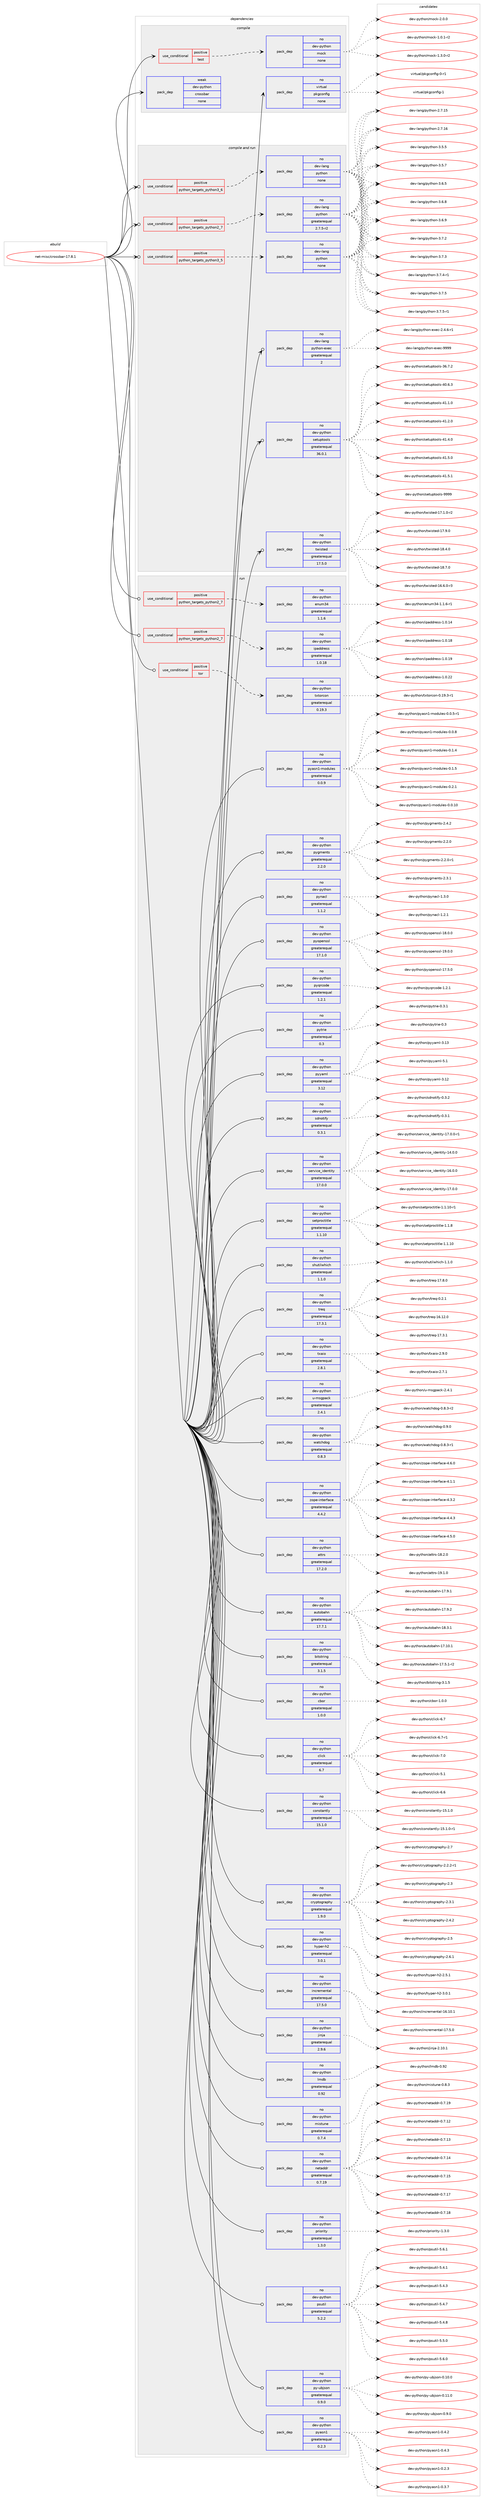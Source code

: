 digraph prolog {

# *************
# Graph options
# *************

newrank=true;
concentrate=true;
compound=true;
graph [rankdir=LR,fontname=Helvetica,fontsize=10,ranksep=1.5];#, ranksep=2.5, nodesep=0.2];
edge  [arrowhead=vee];
node  [fontname=Helvetica,fontsize=10];

# **********
# The ebuild
# **********

subgraph cluster_leftcol {
color=gray;
rank=same;
label=<<i>ebuild</i>>;
id [label="net-misc/crossbar-17.8.1", color=red, width=4, href="../net-misc/crossbar-17.8.1.svg"];
}

# ****************
# The dependencies
# ****************

subgraph cluster_midcol {
color=gray;
label=<<i>dependencies</i>>;
subgraph cluster_compile {
fillcolor="#eeeeee";
style=filled;
label=<<i>compile</i>>;
subgraph cond202891 {
dependency832073 [label=<<TABLE BORDER="0" CELLBORDER="1" CELLSPACING="0" CELLPADDING="4"><TR><TD ROWSPAN="3" CELLPADDING="10">use_conditional</TD></TR><TR><TD>positive</TD></TR><TR><TD>test</TD></TR></TABLE>>, shape=none, color=red];
subgraph pack614576 {
dependency832074 [label=<<TABLE BORDER="0" CELLBORDER="1" CELLSPACING="0" CELLPADDING="4" WIDTH="220"><TR><TD ROWSPAN="6" CELLPADDING="30">pack_dep</TD></TR><TR><TD WIDTH="110">no</TD></TR><TR><TD>dev-python</TD></TR><TR><TD>mock</TD></TR><TR><TD>none</TD></TR><TR><TD></TD></TR></TABLE>>, shape=none, color=blue];
}
dependency832073:e -> dependency832074:w [weight=20,style="dashed",arrowhead="vee"];
}
id:e -> dependency832073:w [weight=20,style="solid",arrowhead="vee"];
subgraph pack614577 {
dependency832075 [label=<<TABLE BORDER="0" CELLBORDER="1" CELLSPACING="0" CELLPADDING="4" WIDTH="220"><TR><TD ROWSPAN="6" CELLPADDING="30">pack_dep</TD></TR><TR><TD WIDTH="110">no</TD></TR><TR><TD>virtual</TD></TR><TR><TD>pkgconfig</TD></TR><TR><TD>none</TD></TR><TR><TD></TD></TR></TABLE>>, shape=none, color=blue];
}
id:e -> dependency832075:w [weight=20,style="solid",arrowhead="vee"];
subgraph pack614578 {
dependency832076 [label=<<TABLE BORDER="0" CELLBORDER="1" CELLSPACING="0" CELLPADDING="4" WIDTH="220"><TR><TD ROWSPAN="6" CELLPADDING="30">pack_dep</TD></TR><TR><TD WIDTH="110">weak</TD></TR><TR><TD>dev-python</TD></TR><TR><TD>crossbar</TD></TR><TR><TD>none</TD></TR><TR><TD></TD></TR></TABLE>>, shape=none, color=blue];
}
id:e -> dependency832076:w [weight=20,style="solid",arrowhead="vee"];
}
subgraph cluster_compileandrun {
fillcolor="#eeeeee";
style=filled;
label=<<i>compile and run</i>>;
subgraph cond202892 {
dependency832077 [label=<<TABLE BORDER="0" CELLBORDER="1" CELLSPACING="0" CELLPADDING="4"><TR><TD ROWSPAN="3" CELLPADDING="10">use_conditional</TD></TR><TR><TD>positive</TD></TR><TR><TD>python_targets_python2_7</TD></TR></TABLE>>, shape=none, color=red];
subgraph pack614579 {
dependency832078 [label=<<TABLE BORDER="0" CELLBORDER="1" CELLSPACING="0" CELLPADDING="4" WIDTH="220"><TR><TD ROWSPAN="6" CELLPADDING="30">pack_dep</TD></TR><TR><TD WIDTH="110">no</TD></TR><TR><TD>dev-lang</TD></TR><TR><TD>python</TD></TR><TR><TD>greaterequal</TD></TR><TR><TD>2.7.5-r2</TD></TR></TABLE>>, shape=none, color=blue];
}
dependency832077:e -> dependency832078:w [weight=20,style="dashed",arrowhead="vee"];
}
id:e -> dependency832077:w [weight=20,style="solid",arrowhead="odotvee"];
subgraph cond202893 {
dependency832079 [label=<<TABLE BORDER="0" CELLBORDER="1" CELLSPACING="0" CELLPADDING="4"><TR><TD ROWSPAN="3" CELLPADDING="10">use_conditional</TD></TR><TR><TD>positive</TD></TR><TR><TD>python_targets_python3_5</TD></TR></TABLE>>, shape=none, color=red];
subgraph pack614580 {
dependency832080 [label=<<TABLE BORDER="0" CELLBORDER="1" CELLSPACING="0" CELLPADDING="4" WIDTH="220"><TR><TD ROWSPAN="6" CELLPADDING="30">pack_dep</TD></TR><TR><TD WIDTH="110">no</TD></TR><TR><TD>dev-lang</TD></TR><TR><TD>python</TD></TR><TR><TD>none</TD></TR><TR><TD></TD></TR></TABLE>>, shape=none, color=blue];
}
dependency832079:e -> dependency832080:w [weight=20,style="dashed",arrowhead="vee"];
}
id:e -> dependency832079:w [weight=20,style="solid",arrowhead="odotvee"];
subgraph cond202894 {
dependency832081 [label=<<TABLE BORDER="0" CELLBORDER="1" CELLSPACING="0" CELLPADDING="4"><TR><TD ROWSPAN="3" CELLPADDING="10">use_conditional</TD></TR><TR><TD>positive</TD></TR><TR><TD>python_targets_python3_6</TD></TR></TABLE>>, shape=none, color=red];
subgraph pack614581 {
dependency832082 [label=<<TABLE BORDER="0" CELLBORDER="1" CELLSPACING="0" CELLPADDING="4" WIDTH="220"><TR><TD ROWSPAN="6" CELLPADDING="30">pack_dep</TD></TR><TR><TD WIDTH="110">no</TD></TR><TR><TD>dev-lang</TD></TR><TR><TD>python</TD></TR><TR><TD>none</TD></TR><TR><TD></TD></TR></TABLE>>, shape=none, color=blue];
}
dependency832081:e -> dependency832082:w [weight=20,style="dashed",arrowhead="vee"];
}
id:e -> dependency832081:w [weight=20,style="solid",arrowhead="odotvee"];
subgraph pack614582 {
dependency832083 [label=<<TABLE BORDER="0" CELLBORDER="1" CELLSPACING="0" CELLPADDING="4" WIDTH="220"><TR><TD ROWSPAN="6" CELLPADDING="30">pack_dep</TD></TR><TR><TD WIDTH="110">no</TD></TR><TR><TD>dev-lang</TD></TR><TR><TD>python-exec</TD></TR><TR><TD>greaterequal</TD></TR><TR><TD>2</TD></TR></TABLE>>, shape=none, color=blue];
}
id:e -> dependency832083:w [weight=20,style="solid",arrowhead="odotvee"];
subgraph pack614583 {
dependency832084 [label=<<TABLE BORDER="0" CELLBORDER="1" CELLSPACING="0" CELLPADDING="4" WIDTH="220"><TR><TD ROWSPAN="6" CELLPADDING="30">pack_dep</TD></TR><TR><TD WIDTH="110">no</TD></TR><TR><TD>dev-python</TD></TR><TR><TD>setuptools</TD></TR><TR><TD>greaterequal</TD></TR><TR><TD>36.0.1</TD></TR></TABLE>>, shape=none, color=blue];
}
id:e -> dependency832084:w [weight=20,style="solid",arrowhead="odotvee"];
subgraph pack614584 {
dependency832085 [label=<<TABLE BORDER="0" CELLBORDER="1" CELLSPACING="0" CELLPADDING="4" WIDTH="220"><TR><TD ROWSPAN="6" CELLPADDING="30">pack_dep</TD></TR><TR><TD WIDTH="110">no</TD></TR><TR><TD>dev-python</TD></TR><TR><TD>twisted</TD></TR><TR><TD>greaterequal</TD></TR><TR><TD>17.5.0</TD></TR></TABLE>>, shape=none, color=blue];
}
id:e -> dependency832085:w [weight=20,style="solid",arrowhead="odotvee"];
}
subgraph cluster_run {
fillcolor="#eeeeee";
style=filled;
label=<<i>run</i>>;
subgraph cond202895 {
dependency832086 [label=<<TABLE BORDER="0" CELLBORDER="1" CELLSPACING="0" CELLPADDING="4"><TR><TD ROWSPAN="3" CELLPADDING="10">use_conditional</TD></TR><TR><TD>positive</TD></TR><TR><TD>python_targets_python2_7</TD></TR></TABLE>>, shape=none, color=red];
subgraph pack614585 {
dependency832087 [label=<<TABLE BORDER="0" CELLBORDER="1" CELLSPACING="0" CELLPADDING="4" WIDTH="220"><TR><TD ROWSPAN="6" CELLPADDING="30">pack_dep</TD></TR><TR><TD WIDTH="110">no</TD></TR><TR><TD>dev-python</TD></TR><TR><TD>enum34</TD></TR><TR><TD>greaterequal</TD></TR><TR><TD>1.1.6</TD></TR></TABLE>>, shape=none, color=blue];
}
dependency832086:e -> dependency832087:w [weight=20,style="dashed",arrowhead="vee"];
}
id:e -> dependency832086:w [weight=20,style="solid",arrowhead="odot"];
subgraph cond202896 {
dependency832088 [label=<<TABLE BORDER="0" CELLBORDER="1" CELLSPACING="0" CELLPADDING="4"><TR><TD ROWSPAN="3" CELLPADDING="10">use_conditional</TD></TR><TR><TD>positive</TD></TR><TR><TD>python_targets_python2_7</TD></TR></TABLE>>, shape=none, color=red];
subgraph pack614586 {
dependency832089 [label=<<TABLE BORDER="0" CELLBORDER="1" CELLSPACING="0" CELLPADDING="4" WIDTH="220"><TR><TD ROWSPAN="6" CELLPADDING="30">pack_dep</TD></TR><TR><TD WIDTH="110">no</TD></TR><TR><TD>dev-python</TD></TR><TR><TD>ipaddress</TD></TR><TR><TD>greaterequal</TD></TR><TR><TD>1.0.18</TD></TR></TABLE>>, shape=none, color=blue];
}
dependency832088:e -> dependency832089:w [weight=20,style="dashed",arrowhead="vee"];
}
id:e -> dependency832088:w [weight=20,style="solid",arrowhead="odot"];
subgraph cond202897 {
dependency832090 [label=<<TABLE BORDER="0" CELLBORDER="1" CELLSPACING="0" CELLPADDING="4"><TR><TD ROWSPAN="3" CELLPADDING="10">use_conditional</TD></TR><TR><TD>positive</TD></TR><TR><TD>tor</TD></TR></TABLE>>, shape=none, color=red];
subgraph pack614587 {
dependency832091 [label=<<TABLE BORDER="0" CELLBORDER="1" CELLSPACING="0" CELLPADDING="4" WIDTH="220"><TR><TD ROWSPAN="6" CELLPADDING="30">pack_dep</TD></TR><TR><TD WIDTH="110">no</TD></TR><TR><TD>dev-python</TD></TR><TR><TD>txtorcon</TD></TR><TR><TD>greaterequal</TD></TR><TR><TD>0.19.3</TD></TR></TABLE>>, shape=none, color=blue];
}
dependency832090:e -> dependency832091:w [weight=20,style="dashed",arrowhead="vee"];
}
id:e -> dependency832090:w [weight=20,style="solid",arrowhead="odot"];
subgraph pack614588 {
dependency832092 [label=<<TABLE BORDER="0" CELLBORDER="1" CELLSPACING="0" CELLPADDING="4" WIDTH="220"><TR><TD ROWSPAN="6" CELLPADDING="30">pack_dep</TD></TR><TR><TD WIDTH="110">no</TD></TR><TR><TD>dev-python</TD></TR><TR><TD>attrs</TD></TR><TR><TD>greaterequal</TD></TR><TR><TD>17.2.0</TD></TR></TABLE>>, shape=none, color=blue];
}
id:e -> dependency832092:w [weight=20,style="solid",arrowhead="odot"];
subgraph pack614589 {
dependency832093 [label=<<TABLE BORDER="0" CELLBORDER="1" CELLSPACING="0" CELLPADDING="4" WIDTH="220"><TR><TD ROWSPAN="6" CELLPADDING="30">pack_dep</TD></TR><TR><TD WIDTH="110">no</TD></TR><TR><TD>dev-python</TD></TR><TR><TD>autobahn</TD></TR><TR><TD>greaterequal</TD></TR><TR><TD>17.7.1</TD></TR></TABLE>>, shape=none, color=blue];
}
id:e -> dependency832093:w [weight=20,style="solid",arrowhead="odot"];
subgraph pack614590 {
dependency832094 [label=<<TABLE BORDER="0" CELLBORDER="1" CELLSPACING="0" CELLPADDING="4" WIDTH="220"><TR><TD ROWSPAN="6" CELLPADDING="30">pack_dep</TD></TR><TR><TD WIDTH="110">no</TD></TR><TR><TD>dev-python</TD></TR><TR><TD>bitstring</TD></TR><TR><TD>greaterequal</TD></TR><TR><TD>3.1.5</TD></TR></TABLE>>, shape=none, color=blue];
}
id:e -> dependency832094:w [weight=20,style="solid",arrowhead="odot"];
subgraph pack614591 {
dependency832095 [label=<<TABLE BORDER="0" CELLBORDER="1" CELLSPACING="0" CELLPADDING="4" WIDTH="220"><TR><TD ROWSPAN="6" CELLPADDING="30">pack_dep</TD></TR><TR><TD WIDTH="110">no</TD></TR><TR><TD>dev-python</TD></TR><TR><TD>cbor</TD></TR><TR><TD>greaterequal</TD></TR><TR><TD>1.0.0</TD></TR></TABLE>>, shape=none, color=blue];
}
id:e -> dependency832095:w [weight=20,style="solid",arrowhead="odot"];
subgraph pack614592 {
dependency832096 [label=<<TABLE BORDER="0" CELLBORDER="1" CELLSPACING="0" CELLPADDING="4" WIDTH="220"><TR><TD ROWSPAN="6" CELLPADDING="30">pack_dep</TD></TR><TR><TD WIDTH="110">no</TD></TR><TR><TD>dev-python</TD></TR><TR><TD>click</TD></TR><TR><TD>greaterequal</TD></TR><TR><TD>6.7</TD></TR></TABLE>>, shape=none, color=blue];
}
id:e -> dependency832096:w [weight=20,style="solid",arrowhead="odot"];
subgraph pack614593 {
dependency832097 [label=<<TABLE BORDER="0" CELLBORDER="1" CELLSPACING="0" CELLPADDING="4" WIDTH="220"><TR><TD ROWSPAN="6" CELLPADDING="30">pack_dep</TD></TR><TR><TD WIDTH="110">no</TD></TR><TR><TD>dev-python</TD></TR><TR><TD>constantly</TD></TR><TR><TD>greaterequal</TD></TR><TR><TD>15.1.0</TD></TR></TABLE>>, shape=none, color=blue];
}
id:e -> dependency832097:w [weight=20,style="solid",arrowhead="odot"];
subgraph pack614594 {
dependency832098 [label=<<TABLE BORDER="0" CELLBORDER="1" CELLSPACING="0" CELLPADDING="4" WIDTH="220"><TR><TD ROWSPAN="6" CELLPADDING="30">pack_dep</TD></TR><TR><TD WIDTH="110">no</TD></TR><TR><TD>dev-python</TD></TR><TR><TD>cryptography</TD></TR><TR><TD>greaterequal</TD></TR><TR><TD>1.9.0</TD></TR></TABLE>>, shape=none, color=blue];
}
id:e -> dependency832098:w [weight=20,style="solid",arrowhead="odot"];
subgraph pack614595 {
dependency832099 [label=<<TABLE BORDER="0" CELLBORDER="1" CELLSPACING="0" CELLPADDING="4" WIDTH="220"><TR><TD ROWSPAN="6" CELLPADDING="30">pack_dep</TD></TR><TR><TD WIDTH="110">no</TD></TR><TR><TD>dev-python</TD></TR><TR><TD>hyper-h2</TD></TR><TR><TD>greaterequal</TD></TR><TR><TD>3.0.1</TD></TR></TABLE>>, shape=none, color=blue];
}
id:e -> dependency832099:w [weight=20,style="solid",arrowhead="odot"];
subgraph pack614596 {
dependency832100 [label=<<TABLE BORDER="0" CELLBORDER="1" CELLSPACING="0" CELLPADDING="4" WIDTH="220"><TR><TD ROWSPAN="6" CELLPADDING="30">pack_dep</TD></TR><TR><TD WIDTH="110">no</TD></TR><TR><TD>dev-python</TD></TR><TR><TD>incremental</TD></TR><TR><TD>greaterequal</TD></TR><TR><TD>17.5.0</TD></TR></TABLE>>, shape=none, color=blue];
}
id:e -> dependency832100:w [weight=20,style="solid",arrowhead="odot"];
subgraph pack614597 {
dependency832101 [label=<<TABLE BORDER="0" CELLBORDER="1" CELLSPACING="0" CELLPADDING="4" WIDTH="220"><TR><TD ROWSPAN="6" CELLPADDING="30">pack_dep</TD></TR><TR><TD WIDTH="110">no</TD></TR><TR><TD>dev-python</TD></TR><TR><TD>jinja</TD></TR><TR><TD>greaterequal</TD></TR><TR><TD>2.9.6</TD></TR></TABLE>>, shape=none, color=blue];
}
id:e -> dependency832101:w [weight=20,style="solid",arrowhead="odot"];
subgraph pack614598 {
dependency832102 [label=<<TABLE BORDER="0" CELLBORDER="1" CELLSPACING="0" CELLPADDING="4" WIDTH="220"><TR><TD ROWSPAN="6" CELLPADDING="30">pack_dep</TD></TR><TR><TD WIDTH="110">no</TD></TR><TR><TD>dev-python</TD></TR><TR><TD>lmdb</TD></TR><TR><TD>greaterequal</TD></TR><TR><TD>0.92</TD></TR></TABLE>>, shape=none, color=blue];
}
id:e -> dependency832102:w [weight=20,style="solid",arrowhead="odot"];
subgraph pack614599 {
dependency832103 [label=<<TABLE BORDER="0" CELLBORDER="1" CELLSPACING="0" CELLPADDING="4" WIDTH="220"><TR><TD ROWSPAN="6" CELLPADDING="30">pack_dep</TD></TR><TR><TD WIDTH="110">no</TD></TR><TR><TD>dev-python</TD></TR><TR><TD>mistune</TD></TR><TR><TD>greaterequal</TD></TR><TR><TD>0.7.4</TD></TR></TABLE>>, shape=none, color=blue];
}
id:e -> dependency832103:w [weight=20,style="solid",arrowhead="odot"];
subgraph pack614600 {
dependency832104 [label=<<TABLE BORDER="0" CELLBORDER="1" CELLSPACING="0" CELLPADDING="4" WIDTH="220"><TR><TD ROWSPAN="6" CELLPADDING="30">pack_dep</TD></TR><TR><TD WIDTH="110">no</TD></TR><TR><TD>dev-python</TD></TR><TR><TD>netaddr</TD></TR><TR><TD>greaterequal</TD></TR><TR><TD>0.7.19</TD></TR></TABLE>>, shape=none, color=blue];
}
id:e -> dependency832104:w [weight=20,style="solid",arrowhead="odot"];
subgraph pack614601 {
dependency832105 [label=<<TABLE BORDER="0" CELLBORDER="1" CELLSPACING="0" CELLPADDING="4" WIDTH="220"><TR><TD ROWSPAN="6" CELLPADDING="30">pack_dep</TD></TR><TR><TD WIDTH="110">no</TD></TR><TR><TD>dev-python</TD></TR><TR><TD>priority</TD></TR><TR><TD>greaterequal</TD></TR><TR><TD>1.3.0</TD></TR></TABLE>>, shape=none, color=blue];
}
id:e -> dependency832105:w [weight=20,style="solid",arrowhead="odot"];
subgraph pack614602 {
dependency832106 [label=<<TABLE BORDER="0" CELLBORDER="1" CELLSPACING="0" CELLPADDING="4" WIDTH="220"><TR><TD ROWSPAN="6" CELLPADDING="30">pack_dep</TD></TR><TR><TD WIDTH="110">no</TD></TR><TR><TD>dev-python</TD></TR><TR><TD>psutil</TD></TR><TR><TD>greaterequal</TD></TR><TR><TD>5.2.2</TD></TR></TABLE>>, shape=none, color=blue];
}
id:e -> dependency832106:w [weight=20,style="solid",arrowhead="odot"];
subgraph pack614603 {
dependency832107 [label=<<TABLE BORDER="0" CELLBORDER="1" CELLSPACING="0" CELLPADDING="4" WIDTH="220"><TR><TD ROWSPAN="6" CELLPADDING="30">pack_dep</TD></TR><TR><TD WIDTH="110">no</TD></TR><TR><TD>dev-python</TD></TR><TR><TD>py-ubjson</TD></TR><TR><TD>greaterequal</TD></TR><TR><TD>0.9.0</TD></TR></TABLE>>, shape=none, color=blue];
}
id:e -> dependency832107:w [weight=20,style="solid",arrowhead="odot"];
subgraph pack614604 {
dependency832108 [label=<<TABLE BORDER="0" CELLBORDER="1" CELLSPACING="0" CELLPADDING="4" WIDTH="220"><TR><TD ROWSPAN="6" CELLPADDING="30">pack_dep</TD></TR><TR><TD WIDTH="110">no</TD></TR><TR><TD>dev-python</TD></TR><TR><TD>pyasn1</TD></TR><TR><TD>greaterequal</TD></TR><TR><TD>0.2.3</TD></TR></TABLE>>, shape=none, color=blue];
}
id:e -> dependency832108:w [weight=20,style="solid",arrowhead="odot"];
subgraph pack614605 {
dependency832109 [label=<<TABLE BORDER="0" CELLBORDER="1" CELLSPACING="0" CELLPADDING="4" WIDTH="220"><TR><TD ROWSPAN="6" CELLPADDING="30">pack_dep</TD></TR><TR><TD WIDTH="110">no</TD></TR><TR><TD>dev-python</TD></TR><TR><TD>pyasn1-modules</TD></TR><TR><TD>greaterequal</TD></TR><TR><TD>0.0.9</TD></TR></TABLE>>, shape=none, color=blue];
}
id:e -> dependency832109:w [weight=20,style="solid",arrowhead="odot"];
subgraph pack614606 {
dependency832110 [label=<<TABLE BORDER="0" CELLBORDER="1" CELLSPACING="0" CELLPADDING="4" WIDTH="220"><TR><TD ROWSPAN="6" CELLPADDING="30">pack_dep</TD></TR><TR><TD WIDTH="110">no</TD></TR><TR><TD>dev-python</TD></TR><TR><TD>pygments</TD></TR><TR><TD>greaterequal</TD></TR><TR><TD>2.2.0</TD></TR></TABLE>>, shape=none, color=blue];
}
id:e -> dependency832110:w [weight=20,style="solid",arrowhead="odot"];
subgraph pack614607 {
dependency832111 [label=<<TABLE BORDER="0" CELLBORDER="1" CELLSPACING="0" CELLPADDING="4" WIDTH="220"><TR><TD ROWSPAN="6" CELLPADDING="30">pack_dep</TD></TR><TR><TD WIDTH="110">no</TD></TR><TR><TD>dev-python</TD></TR><TR><TD>pynacl</TD></TR><TR><TD>greaterequal</TD></TR><TR><TD>1.1.2</TD></TR></TABLE>>, shape=none, color=blue];
}
id:e -> dependency832111:w [weight=20,style="solid",arrowhead="odot"];
subgraph pack614608 {
dependency832112 [label=<<TABLE BORDER="0" CELLBORDER="1" CELLSPACING="0" CELLPADDING="4" WIDTH="220"><TR><TD ROWSPAN="6" CELLPADDING="30">pack_dep</TD></TR><TR><TD WIDTH="110">no</TD></TR><TR><TD>dev-python</TD></TR><TR><TD>pyopenssl</TD></TR><TR><TD>greaterequal</TD></TR><TR><TD>17.1.0</TD></TR></TABLE>>, shape=none, color=blue];
}
id:e -> dependency832112:w [weight=20,style="solid",arrowhead="odot"];
subgraph pack614609 {
dependency832113 [label=<<TABLE BORDER="0" CELLBORDER="1" CELLSPACING="0" CELLPADDING="4" WIDTH="220"><TR><TD ROWSPAN="6" CELLPADDING="30">pack_dep</TD></TR><TR><TD WIDTH="110">no</TD></TR><TR><TD>dev-python</TD></TR><TR><TD>pyqrcode</TD></TR><TR><TD>greaterequal</TD></TR><TR><TD>1.2.1</TD></TR></TABLE>>, shape=none, color=blue];
}
id:e -> dependency832113:w [weight=20,style="solid",arrowhead="odot"];
subgraph pack614610 {
dependency832114 [label=<<TABLE BORDER="0" CELLBORDER="1" CELLSPACING="0" CELLPADDING="4" WIDTH="220"><TR><TD ROWSPAN="6" CELLPADDING="30">pack_dep</TD></TR><TR><TD WIDTH="110">no</TD></TR><TR><TD>dev-python</TD></TR><TR><TD>pytrie</TD></TR><TR><TD>greaterequal</TD></TR><TR><TD>0.3</TD></TR></TABLE>>, shape=none, color=blue];
}
id:e -> dependency832114:w [weight=20,style="solid",arrowhead="odot"];
subgraph pack614611 {
dependency832115 [label=<<TABLE BORDER="0" CELLBORDER="1" CELLSPACING="0" CELLPADDING="4" WIDTH="220"><TR><TD ROWSPAN="6" CELLPADDING="30">pack_dep</TD></TR><TR><TD WIDTH="110">no</TD></TR><TR><TD>dev-python</TD></TR><TR><TD>pyyaml</TD></TR><TR><TD>greaterequal</TD></TR><TR><TD>3.12</TD></TR></TABLE>>, shape=none, color=blue];
}
id:e -> dependency832115:w [weight=20,style="solid",arrowhead="odot"];
subgraph pack614612 {
dependency832116 [label=<<TABLE BORDER="0" CELLBORDER="1" CELLSPACING="0" CELLPADDING="4" WIDTH="220"><TR><TD ROWSPAN="6" CELLPADDING="30">pack_dep</TD></TR><TR><TD WIDTH="110">no</TD></TR><TR><TD>dev-python</TD></TR><TR><TD>sdnotify</TD></TR><TR><TD>greaterequal</TD></TR><TR><TD>0.3.1</TD></TR></TABLE>>, shape=none, color=blue];
}
id:e -> dependency832116:w [weight=20,style="solid",arrowhead="odot"];
subgraph pack614613 {
dependency832117 [label=<<TABLE BORDER="0" CELLBORDER="1" CELLSPACING="0" CELLPADDING="4" WIDTH="220"><TR><TD ROWSPAN="6" CELLPADDING="30">pack_dep</TD></TR><TR><TD WIDTH="110">no</TD></TR><TR><TD>dev-python</TD></TR><TR><TD>service_identity</TD></TR><TR><TD>greaterequal</TD></TR><TR><TD>17.0.0</TD></TR></TABLE>>, shape=none, color=blue];
}
id:e -> dependency832117:w [weight=20,style="solid",arrowhead="odot"];
subgraph pack614614 {
dependency832118 [label=<<TABLE BORDER="0" CELLBORDER="1" CELLSPACING="0" CELLPADDING="4" WIDTH="220"><TR><TD ROWSPAN="6" CELLPADDING="30">pack_dep</TD></TR><TR><TD WIDTH="110">no</TD></TR><TR><TD>dev-python</TD></TR><TR><TD>setproctitle</TD></TR><TR><TD>greaterequal</TD></TR><TR><TD>1.1.10</TD></TR></TABLE>>, shape=none, color=blue];
}
id:e -> dependency832118:w [weight=20,style="solid",arrowhead="odot"];
subgraph pack614615 {
dependency832119 [label=<<TABLE BORDER="0" CELLBORDER="1" CELLSPACING="0" CELLPADDING="4" WIDTH="220"><TR><TD ROWSPAN="6" CELLPADDING="30">pack_dep</TD></TR><TR><TD WIDTH="110">no</TD></TR><TR><TD>dev-python</TD></TR><TR><TD>shutilwhich</TD></TR><TR><TD>greaterequal</TD></TR><TR><TD>1.1.0</TD></TR></TABLE>>, shape=none, color=blue];
}
id:e -> dependency832119:w [weight=20,style="solid",arrowhead="odot"];
subgraph pack614616 {
dependency832120 [label=<<TABLE BORDER="0" CELLBORDER="1" CELLSPACING="0" CELLPADDING="4" WIDTH="220"><TR><TD ROWSPAN="6" CELLPADDING="30">pack_dep</TD></TR><TR><TD WIDTH="110">no</TD></TR><TR><TD>dev-python</TD></TR><TR><TD>treq</TD></TR><TR><TD>greaterequal</TD></TR><TR><TD>17.3.1</TD></TR></TABLE>>, shape=none, color=blue];
}
id:e -> dependency832120:w [weight=20,style="solid",arrowhead="odot"];
subgraph pack614617 {
dependency832121 [label=<<TABLE BORDER="0" CELLBORDER="1" CELLSPACING="0" CELLPADDING="4" WIDTH="220"><TR><TD ROWSPAN="6" CELLPADDING="30">pack_dep</TD></TR><TR><TD WIDTH="110">no</TD></TR><TR><TD>dev-python</TD></TR><TR><TD>txaio</TD></TR><TR><TD>greaterequal</TD></TR><TR><TD>2.8.1</TD></TR></TABLE>>, shape=none, color=blue];
}
id:e -> dependency832121:w [weight=20,style="solid",arrowhead="odot"];
subgraph pack614618 {
dependency832122 [label=<<TABLE BORDER="0" CELLBORDER="1" CELLSPACING="0" CELLPADDING="4" WIDTH="220"><TR><TD ROWSPAN="6" CELLPADDING="30">pack_dep</TD></TR><TR><TD WIDTH="110">no</TD></TR><TR><TD>dev-python</TD></TR><TR><TD>u-msgpack</TD></TR><TR><TD>greaterequal</TD></TR><TR><TD>2.4.1</TD></TR></TABLE>>, shape=none, color=blue];
}
id:e -> dependency832122:w [weight=20,style="solid",arrowhead="odot"];
subgraph pack614619 {
dependency832123 [label=<<TABLE BORDER="0" CELLBORDER="1" CELLSPACING="0" CELLPADDING="4" WIDTH="220"><TR><TD ROWSPAN="6" CELLPADDING="30">pack_dep</TD></TR><TR><TD WIDTH="110">no</TD></TR><TR><TD>dev-python</TD></TR><TR><TD>watchdog</TD></TR><TR><TD>greaterequal</TD></TR><TR><TD>0.8.3</TD></TR></TABLE>>, shape=none, color=blue];
}
id:e -> dependency832123:w [weight=20,style="solid",arrowhead="odot"];
subgraph pack614620 {
dependency832124 [label=<<TABLE BORDER="0" CELLBORDER="1" CELLSPACING="0" CELLPADDING="4" WIDTH="220"><TR><TD ROWSPAN="6" CELLPADDING="30">pack_dep</TD></TR><TR><TD WIDTH="110">no</TD></TR><TR><TD>dev-python</TD></TR><TR><TD>zope-interface</TD></TR><TR><TD>greaterequal</TD></TR><TR><TD>4.4.2</TD></TR></TABLE>>, shape=none, color=blue];
}
id:e -> dependency832124:w [weight=20,style="solid",arrowhead="odot"];
}
}

# **************
# The candidates
# **************

subgraph cluster_choices {
rank=same;
color=gray;
label=<<i>candidates</i>>;

subgraph choice614576 {
color=black;
nodesep=1;
choice1001011184511212111610411111047109111991074549464846494511450 [label="dev-python/mock-1.0.1-r2", color=red, width=4,href="../dev-python/mock-1.0.1-r2.svg"];
choice1001011184511212111610411111047109111991074549465146484511450 [label="dev-python/mock-1.3.0-r2", color=red, width=4,href="../dev-python/mock-1.3.0-r2.svg"];
choice100101118451121211161041111104710911199107455046484648 [label="dev-python/mock-2.0.0", color=red, width=4,href="../dev-python/mock-2.0.0.svg"];
dependency832074:e -> choice1001011184511212111610411111047109111991074549464846494511450:w [style=dotted,weight="100"];
dependency832074:e -> choice1001011184511212111610411111047109111991074549465146484511450:w [style=dotted,weight="100"];
dependency832074:e -> choice100101118451121211161041111104710911199107455046484648:w [style=dotted,weight="100"];
}
subgraph choice614577 {
color=black;
nodesep=1;
choice11810511411611797108471121071039911111010210510345484511449 [label="virtual/pkgconfig-0-r1", color=red, width=4,href="../virtual/pkgconfig-0-r1.svg"];
choice1181051141161179710847112107103991111101021051034549 [label="virtual/pkgconfig-1", color=red, width=4,href="../virtual/pkgconfig-1.svg"];
dependency832075:e -> choice11810511411611797108471121071039911111010210510345484511449:w [style=dotted,weight="100"];
dependency832075:e -> choice1181051141161179710847112107103991111101021051034549:w [style=dotted,weight="100"];
}
subgraph choice614578 {
color=black;
nodesep=1;
}
subgraph choice614579 {
color=black;
nodesep=1;
choice10010111845108971101034711212111610411111045504655464953 [label="dev-lang/python-2.7.15", color=red, width=4,href="../dev-lang/python-2.7.15.svg"];
choice10010111845108971101034711212111610411111045504655464954 [label="dev-lang/python-2.7.16", color=red, width=4,href="../dev-lang/python-2.7.16.svg"];
choice100101118451089711010347112121116104111110455146534653 [label="dev-lang/python-3.5.5", color=red, width=4,href="../dev-lang/python-3.5.5.svg"];
choice100101118451089711010347112121116104111110455146534655 [label="dev-lang/python-3.5.7", color=red, width=4,href="../dev-lang/python-3.5.7.svg"];
choice100101118451089711010347112121116104111110455146544653 [label="dev-lang/python-3.6.5", color=red, width=4,href="../dev-lang/python-3.6.5.svg"];
choice100101118451089711010347112121116104111110455146544656 [label="dev-lang/python-3.6.8", color=red, width=4,href="../dev-lang/python-3.6.8.svg"];
choice100101118451089711010347112121116104111110455146544657 [label="dev-lang/python-3.6.9", color=red, width=4,href="../dev-lang/python-3.6.9.svg"];
choice100101118451089711010347112121116104111110455146554650 [label="dev-lang/python-3.7.2", color=red, width=4,href="../dev-lang/python-3.7.2.svg"];
choice100101118451089711010347112121116104111110455146554651 [label="dev-lang/python-3.7.3", color=red, width=4,href="../dev-lang/python-3.7.3.svg"];
choice1001011184510897110103471121211161041111104551465546524511449 [label="dev-lang/python-3.7.4-r1", color=red, width=4,href="../dev-lang/python-3.7.4-r1.svg"];
choice100101118451089711010347112121116104111110455146554653 [label="dev-lang/python-3.7.5", color=red, width=4,href="../dev-lang/python-3.7.5.svg"];
choice1001011184510897110103471121211161041111104551465546534511449 [label="dev-lang/python-3.7.5-r1", color=red, width=4,href="../dev-lang/python-3.7.5-r1.svg"];
dependency832078:e -> choice10010111845108971101034711212111610411111045504655464953:w [style=dotted,weight="100"];
dependency832078:e -> choice10010111845108971101034711212111610411111045504655464954:w [style=dotted,weight="100"];
dependency832078:e -> choice100101118451089711010347112121116104111110455146534653:w [style=dotted,weight="100"];
dependency832078:e -> choice100101118451089711010347112121116104111110455146534655:w [style=dotted,weight="100"];
dependency832078:e -> choice100101118451089711010347112121116104111110455146544653:w [style=dotted,weight="100"];
dependency832078:e -> choice100101118451089711010347112121116104111110455146544656:w [style=dotted,weight="100"];
dependency832078:e -> choice100101118451089711010347112121116104111110455146544657:w [style=dotted,weight="100"];
dependency832078:e -> choice100101118451089711010347112121116104111110455146554650:w [style=dotted,weight="100"];
dependency832078:e -> choice100101118451089711010347112121116104111110455146554651:w [style=dotted,weight="100"];
dependency832078:e -> choice1001011184510897110103471121211161041111104551465546524511449:w [style=dotted,weight="100"];
dependency832078:e -> choice100101118451089711010347112121116104111110455146554653:w [style=dotted,weight="100"];
dependency832078:e -> choice1001011184510897110103471121211161041111104551465546534511449:w [style=dotted,weight="100"];
}
subgraph choice614580 {
color=black;
nodesep=1;
choice10010111845108971101034711212111610411111045504655464953 [label="dev-lang/python-2.7.15", color=red, width=4,href="../dev-lang/python-2.7.15.svg"];
choice10010111845108971101034711212111610411111045504655464954 [label="dev-lang/python-2.7.16", color=red, width=4,href="../dev-lang/python-2.7.16.svg"];
choice100101118451089711010347112121116104111110455146534653 [label="dev-lang/python-3.5.5", color=red, width=4,href="../dev-lang/python-3.5.5.svg"];
choice100101118451089711010347112121116104111110455146534655 [label="dev-lang/python-3.5.7", color=red, width=4,href="../dev-lang/python-3.5.7.svg"];
choice100101118451089711010347112121116104111110455146544653 [label="dev-lang/python-3.6.5", color=red, width=4,href="../dev-lang/python-3.6.5.svg"];
choice100101118451089711010347112121116104111110455146544656 [label="dev-lang/python-3.6.8", color=red, width=4,href="../dev-lang/python-3.6.8.svg"];
choice100101118451089711010347112121116104111110455146544657 [label="dev-lang/python-3.6.9", color=red, width=4,href="../dev-lang/python-3.6.9.svg"];
choice100101118451089711010347112121116104111110455146554650 [label="dev-lang/python-3.7.2", color=red, width=4,href="../dev-lang/python-3.7.2.svg"];
choice100101118451089711010347112121116104111110455146554651 [label="dev-lang/python-3.7.3", color=red, width=4,href="../dev-lang/python-3.7.3.svg"];
choice1001011184510897110103471121211161041111104551465546524511449 [label="dev-lang/python-3.7.4-r1", color=red, width=4,href="../dev-lang/python-3.7.4-r1.svg"];
choice100101118451089711010347112121116104111110455146554653 [label="dev-lang/python-3.7.5", color=red, width=4,href="../dev-lang/python-3.7.5.svg"];
choice1001011184510897110103471121211161041111104551465546534511449 [label="dev-lang/python-3.7.5-r1", color=red, width=4,href="../dev-lang/python-3.7.5-r1.svg"];
dependency832080:e -> choice10010111845108971101034711212111610411111045504655464953:w [style=dotted,weight="100"];
dependency832080:e -> choice10010111845108971101034711212111610411111045504655464954:w [style=dotted,weight="100"];
dependency832080:e -> choice100101118451089711010347112121116104111110455146534653:w [style=dotted,weight="100"];
dependency832080:e -> choice100101118451089711010347112121116104111110455146534655:w [style=dotted,weight="100"];
dependency832080:e -> choice100101118451089711010347112121116104111110455146544653:w [style=dotted,weight="100"];
dependency832080:e -> choice100101118451089711010347112121116104111110455146544656:w [style=dotted,weight="100"];
dependency832080:e -> choice100101118451089711010347112121116104111110455146544657:w [style=dotted,weight="100"];
dependency832080:e -> choice100101118451089711010347112121116104111110455146554650:w [style=dotted,weight="100"];
dependency832080:e -> choice100101118451089711010347112121116104111110455146554651:w [style=dotted,weight="100"];
dependency832080:e -> choice1001011184510897110103471121211161041111104551465546524511449:w [style=dotted,weight="100"];
dependency832080:e -> choice100101118451089711010347112121116104111110455146554653:w [style=dotted,weight="100"];
dependency832080:e -> choice1001011184510897110103471121211161041111104551465546534511449:w [style=dotted,weight="100"];
}
subgraph choice614581 {
color=black;
nodesep=1;
choice10010111845108971101034711212111610411111045504655464953 [label="dev-lang/python-2.7.15", color=red, width=4,href="../dev-lang/python-2.7.15.svg"];
choice10010111845108971101034711212111610411111045504655464954 [label="dev-lang/python-2.7.16", color=red, width=4,href="../dev-lang/python-2.7.16.svg"];
choice100101118451089711010347112121116104111110455146534653 [label="dev-lang/python-3.5.5", color=red, width=4,href="../dev-lang/python-3.5.5.svg"];
choice100101118451089711010347112121116104111110455146534655 [label="dev-lang/python-3.5.7", color=red, width=4,href="../dev-lang/python-3.5.7.svg"];
choice100101118451089711010347112121116104111110455146544653 [label="dev-lang/python-3.6.5", color=red, width=4,href="../dev-lang/python-3.6.5.svg"];
choice100101118451089711010347112121116104111110455146544656 [label="dev-lang/python-3.6.8", color=red, width=4,href="../dev-lang/python-3.6.8.svg"];
choice100101118451089711010347112121116104111110455146544657 [label="dev-lang/python-3.6.9", color=red, width=4,href="../dev-lang/python-3.6.9.svg"];
choice100101118451089711010347112121116104111110455146554650 [label="dev-lang/python-3.7.2", color=red, width=4,href="../dev-lang/python-3.7.2.svg"];
choice100101118451089711010347112121116104111110455146554651 [label="dev-lang/python-3.7.3", color=red, width=4,href="../dev-lang/python-3.7.3.svg"];
choice1001011184510897110103471121211161041111104551465546524511449 [label="dev-lang/python-3.7.4-r1", color=red, width=4,href="../dev-lang/python-3.7.4-r1.svg"];
choice100101118451089711010347112121116104111110455146554653 [label="dev-lang/python-3.7.5", color=red, width=4,href="../dev-lang/python-3.7.5.svg"];
choice1001011184510897110103471121211161041111104551465546534511449 [label="dev-lang/python-3.7.5-r1", color=red, width=4,href="../dev-lang/python-3.7.5-r1.svg"];
dependency832082:e -> choice10010111845108971101034711212111610411111045504655464953:w [style=dotted,weight="100"];
dependency832082:e -> choice10010111845108971101034711212111610411111045504655464954:w [style=dotted,weight="100"];
dependency832082:e -> choice100101118451089711010347112121116104111110455146534653:w [style=dotted,weight="100"];
dependency832082:e -> choice100101118451089711010347112121116104111110455146534655:w [style=dotted,weight="100"];
dependency832082:e -> choice100101118451089711010347112121116104111110455146544653:w [style=dotted,weight="100"];
dependency832082:e -> choice100101118451089711010347112121116104111110455146544656:w [style=dotted,weight="100"];
dependency832082:e -> choice100101118451089711010347112121116104111110455146544657:w [style=dotted,weight="100"];
dependency832082:e -> choice100101118451089711010347112121116104111110455146554650:w [style=dotted,weight="100"];
dependency832082:e -> choice100101118451089711010347112121116104111110455146554651:w [style=dotted,weight="100"];
dependency832082:e -> choice1001011184510897110103471121211161041111104551465546524511449:w [style=dotted,weight="100"];
dependency832082:e -> choice100101118451089711010347112121116104111110455146554653:w [style=dotted,weight="100"];
dependency832082:e -> choice1001011184510897110103471121211161041111104551465546534511449:w [style=dotted,weight="100"];
}
subgraph choice614582 {
color=black;
nodesep=1;
choice10010111845108971101034711212111610411111045101120101994550465246544511449 [label="dev-lang/python-exec-2.4.6-r1", color=red, width=4,href="../dev-lang/python-exec-2.4.6-r1.svg"];
choice10010111845108971101034711212111610411111045101120101994557575757 [label="dev-lang/python-exec-9999", color=red, width=4,href="../dev-lang/python-exec-9999.svg"];
dependency832083:e -> choice10010111845108971101034711212111610411111045101120101994550465246544511449:w [style=dotted,weight="100"];
dependency832083:e -> choice10010111845108971101034711212111610411111045101120101994557575757:w [style=dotted,weight="100"];
}
subgraph choice614583 {
color=black;
nodesep=1;
choice100101118451121211161041111104711510111611711211611111110811545515446554650 [label="dev-python/setuptools-36.7.2", color=red, width=4,href="../dev-python/setuptools-36.7.2.svg"];
choice100101118451121211161041111104711510111611711211611111110811545524846544651 [label="dev-python/setuptools-40.6.3", color=red, width=4,href="../dev-python/setuptools-40.6.3.svg"];
choice100101118451121211161041111104711510111611711211611111110811545524946494648 [label="dev-python/setuptools-41.1.0", color=red, width=4,href="../dev-python/setuptools-41.1.0.svg"];
choice100101118451121211161041111104711510111611711211611111110811545524946504648 [label="dev-python/setuptools-41.2.0", color=red, width=4,href="../dev-python/setuptools-41.2.0.svg"];
choice100101118451121211161041111104711510111611711211611111110811545524946524648 [label="dev-python/setuptools-41.4.0", color=red, width=4,href="../dev-python/setuptools-41.4.0.svg"];
choice100101118451121211161041111104711510111611711211611111110811545524946534648 [label="dev-python/setuptools-41.5.0", color=red, width=4,href="../dev-python/setuptools-41.5.0.svg"];
choice100101118451121211161041111104711510111611711211611111110811545524946534649 [label="dev-python/setuptools-41.5.1", color=red, width=4,href="../dev-python/setuptools-41.5.1.svg"];
choice10010111845112121116104111110471151011161171121161111111081154557575757 [label="dev-python/setuptools-9999", color=red, width=4,href="../dev-python/setuptools-9999.svg"];
dependency832084:e -> choice100101118451121211161041111104711510111611711211611111110811545515446554650:w [style=dotted,weight="100"];
dependency832084:e -> choice100101118451121211161041111104711510111611711211611111110811545524846544651:w [style=dotted,weight="100"];
dependency832084:e -> choice100101118451121211161041111104711510111611711211611111110811545524946494648:w [style=dotted,weight="100"];
dependency832084:e -> choice100101118451121211161041111104711510111611711211611111110811545524946504648:w [style=dotted,weight="100"];
dependency832084:e -> choice100101118451121211161041111104711510111611711211611111110811545524946524648:w [style=dotted,weight="100"];
dependency832084:e -> choice100101118451121211161041111104711510111611711211611111110811545524946534648:w [style=dotted,weight="100"];
dependency832084:e -> choice100101118451121211161041111104711510111611711211611111110811545524946534649:w [style=dotted,weight="100"];
dependency832084:e -> choice10010111845112121116104111110471151011161171121161111111081154557575757:w [style=dotted,weight="100"];
}
subgraph choice614584 {
color=black;
nodesep=1;
choice1001011184511212111610411111047116119105115116101100454954465446484511451 [label="dev-python/twisted-16.6.0-r3", color=red, width=4,href="../dev-python/twisted-16.6.0-r3.svg"];
choice1001011184511212111610411111047116119105115116101100454955464946484511450 [label="dev-python/twisted-17.1.0-r2", color=red, width=4,href="../dev-python/twisted-17.1.0-r2.svg"];
choice100101118451121211161041111104711611910511511610110045495546574648 [label="dev-python/twisted-17.9.0", color=red, width=4,href="../dev-python/twisted-17.9.0.svg"];
choice100101118451121211161041111104711611910511511610110045495646524648 [label="dev-python/twisted-18.4.0", color=red, width=4,href="../dev-python/twisted-18.4.0.svg"];
choice100101118451121211161041111104711611910511511610110045495646554648 [label="dev-python/twisted-18.7.0", color=red, width=4,href="../dev-python/twisted-18.7.0.svg"];
dependency832085:e -> choice1001011184511212111610411111047116119105115116101100454954465446484511451:w [style=dotted,weight="100"];
dependency832085:e -> choice1001011184511212111610411111047116119105115116101100454955464946484511450:w [style=dotted,weight="100"];
dependency832085:e -> choice100101118451121211161041111104711611910511511610110045495546574648:w [style=dotted,weight="100"];
dependency832085:e -> choice100101118451121211161041111104711611910511511610110045495646524648:w [style=dotted,weight="100"];
dependency832085:e -> choice100101118451121211161041111104711611910511511610110045495646554648:w [style=dotted,weight="100"];
}
subgraph choice614585 {
color=black;
nodesep=1;
choice100101118451121211161041111104710111011710951524549464946544511449 [label="dev-python/enum34-1.1.6-r1", color=red, width=4,href="../dev-python/enum34-1.1.6-r1.svg"];
dependency832087:e -> choice100101118451121211161041111104710111011710951524549464946544511449:w [style=dotted,weight="100"];
}
subgraph choice614586 {
color=black;
nodesep=1;
choice10010111845112121116104111110471051129710010011410111511545494648464952 [label="dev-python/ipaddress-1.0.14", color=red, width=4,href="../dev-python/ipaddress-1.0.14.svg"];
choice10010111845112121116104111110471051129710010011410111511545494648464956 [label="dev-python/ipaddress-1.0.18", color=red, width=4,href="../dev-python/ipaddress-1.0.18.svg"];
choice10010111845112121116104111110471051129710010011410111511545494648464957 [label="dev-python/ipaddress-1.0.19", color=red, width=4,href="../dev-python/ipaddress-1.0.19.svg"];
choice10010111845112121116104111110471051129710010011410111511545494648465050 [label="dev-python/ipaddress-1.0.22", color=red, width=4,href="../dev-python/ipaddress-1.0.22.svg"];
dependency832089:e -> choice10010111845112121116104111110471051129710010011410111511545494648464952:w [style=dotted,weight="100"];
dependency832089:e -> choice10010111845112121116104111110471051129710010011410111511545494648464956:w [style=dotted,weight="100"];
dependency832089:e -> choice10010111845112121116104111110471051129710010011410111511545494648464957:w [style=dotted,weight="100"];
dependency832089:e -> choice10010111845112121116104111110471051129710010011410111511545494648465050:w [style=dotted,weight="100"];
}
subgraph choice614587 {
color=black;
nodesep=1;
choice100101118451121211161041111104711612011611111499111110454846495746514511449 [label="dev-python/txtorcon-0.19.3-r1", color=red, width=4,href="../dev-python/txtorcon-0.19.3-r1.svg"];
dependency832091:e -> choice100101118451121211161041111104711612011611111499111110454846495746514511449:w [style=dotted,weight="100"];
}
subgraph choice614588 {
color=black;
nodesep=1;
choice10010111845112121116104111110479711611611411545495646504648 [label="dev-python/attrs-18.2.0", color=red, width=4,href="../dev-python/attrs-18.2.0.svg"];
choice10010111845112121116104111110479711611611411545495746494648 [label="dev-python/attrs-19.1.0", color=red, width=4,href="../dev-python/attrs-19.1.0.svg"];
dependency832092:e -> choice10010111845112121116104111110479711611611411545495646504648:w [style=dotted,weight="100"];
dependency832092:e -> choice10010111845112121116104111110479711611611411545495746494648:w [style=dotted,weight="100"];
}
subgraph choice614589 {
color=black;
nodesep=1;
choice10010111845112121116104111110479711711611198971041104549554649484649 [label="dev-python/autobahn-17.10.1", color=red, width=4,href="../dev-python/autobahn-17.10.1.svg"];
choice1001011184511212111610411111047971171161119897104110454955465346494511450 [label="dev-python/autobahn-17.5.1-r2", color=red, width=4,href="../dev-python/autobahn-17.5.1-r2.svg"];
choice100101118451121211161041111104797117116111989710411045495546574649 [label="dev-python/autobahn-17.9.1", color=red, width=4,href="../dev-python/autobahn-17.9.1.svg"];
choice100101118451121211161041111104797117116111989710411045495546574650 [label="dev-python/autobahn-17.9.2", color=red, width=4,href="../dev-python/autobahn-17.9.2.svg"];
choice100101118451121211161041111104797117116111989710411045495646514649 [label="dev-python/autobahn-18.3.1", color=red, width=4,href="../dev-python/autobahn-18.3.1.svg"];
dependency832093:e -> choice10010111845112121116104111110479711711611198971041104549554649484649:w [style=dotted,weight="100"];
dependency832093:e -> choice1001011184511212111610411111047971171161119897104110454955465346494511450:w [style=dotted,weight="100"];
dependency832093:e -> choice100101118451121211161041111104797117116111989710411045495546574649:w [style=dotted,weight="100"];
dependency832093:e -> choice100101118451121211161041111104797117116111989710411045495546574650:w [style=dotted,weight="100"];
dependency832093:e -> choice100101118451121211161041111104797117116111989710411045495646514649:w [style=dotted,weight="100"];
}
subgraph choice614590 {
color=black;
nodesep=1;
choice100101118451121211161041111104798105116115116114105110103455146494653 [label="dev-python/bitstring-3.1.5", color=red, width=4,href="../dev-python/bitstring-3.1.5.svg"];
dependency832094:e -> choice100101118451121211161041111104798105116115116114105110103455146494653:w [style=dotted,weight="100"];
}
subgraph choice614591 {
color=black;
nodesep=1;
choice10010111845112121116104111110479998111114454946484648 [label="dev-python/cbor-1.0.0", color=red, width=4,href="../dev-python/cbor-1.0.0.svg"];
dependency832095:e -> choice10010111845112121116104111110479998111114454946484648:w [style=dotted,weight="100"];
}
subgraph choice614592 {
color=black;
nodesep=1;
choice1001011184511212111610411111047991081059910745534649 [label="dev-python/click-5.1", color=red, width=4,href="../dev-python/click-5.1.svg"];
choice1001011184511212111610411111047991081059910745544654 [label="dev-python/click-6.6", color=red, width=4,href="../dev-python/click-6.6.svg"];
choice1001011184511212111610411111047991081059910745544655 [label="dev-python/click-6.7", color=red, width=4,href="../dev-python/click-6.7.svg"];
choice10010111845112121116104111110479910810599107455446554511449 [label="dev-python/click-6.7-r1", color=red, width=4,href="../dev-python/click-6.7-r1.svg"];
choice1001011184511212111610411111047991081059910745554648 [label="dev-python/click-7.0", color=red, width=4,href="../dev-python/click-7.0.svg"];
dependency832096:e -> choice1001011184511212111610411111047991081059910745534649:w [style=dotted,weight="100"];
dependency832096:e -> choice1001011184511212111610411111047991081059910745544654:w [style=dotted,weight="100"];
dependency832096:e -> choice1001011184511212111610411111047991081059910745544655:w [style=dotted,weight="100"];
dependency832096:e -> choice10010111845112121116104111110479910810599107455446554511449:w [style=dotted,weight="100"];
dependency832096:e -> choice1001011184511212111610411111047991081059910745554648:w [style=dotted,weight="100"];
}
subgraph choice614593 {
color=black;
nodesep=1;
choice1001011184511212111610411111047991111101151169711011610812145495346494648 [label="dev-python/constantly-15.1.0", color=red, width=4,href="../dev-python/constantly-15.1.0.svg"];
choice10010111845112121116104111110479911111011511697110116108121454953464946484511449 [label="dev-python/constantly-15.1.0-r1", color=red, width=4,href="../dev-python/constantly-15.1.0-r1.svg"];
dependency832097:e -> choice1001011184511212111610411111047991111101151169711011610812145495346494648:w [style=dotted,weight="100"];
dependency832097:e -> choice10010111845112121116104111110479911111011511697110116108121454953464946484511449:w [style=dotted,weight="100"];
}
subgraph choice614594 {
color=black;
nodesep=1;
choice100101118451121211161041111104799114121112116111103114971121041214550465046504511449 [label="dev-python/cryptography-2.2.2-r1", color=red, width=4,href="../dev-python/cryptography-2.2.2-r1.svg"];
choice1001011184511212111610411111047991141211121161111031149711210412145504651 [label="dev-python/cryptography-2.3", color=red, width=4,href="../dev-python/cryptography-2.3.svg"];
choice10010111845112121116104111110479911412111211611110311497112104121455046514649 [label="dev-python/cryptography-2.3.1", color=red, width=4,href="../dev-python/cryptography-2.3.1.svg"];
choice10010111845112121116104111110479911412111211611110311497112104121455046524650 [label="dev-python/cryptography-2.4.2", color=red, width=4,href="../dev-python/cryptography-2.4.2.svg"];
choice1001011184511212111610411111047991141211121161111031149711210412145504653 [label="dev-python/cryptography-2.5", color=red, width=4,href="../dev-python/cryptography-2.5.svg"];
choice10010111845112121116104111110479911412111211611110311497112104121455046544649 [label="dev-python/cryptography-2.6.1", color=red, width=4,href="../dev-python/cryptography-2.6.1.svg"];
choice1001011184511212111610411111047991141211121161111031149711210412145504655 [label="dev-python/cryptography-2.7", color=red, width=4,href="../dev-python/cryptography-2.7.svg"];
dependency832098:e -> choice100101118451121211161041111104799114121112116111103114971121041214550465046504511449:w [style=dotted,weight="100"];
dependency832098:e -> choice1001011184511212111610411111047991141211121161111031149711210412145504651:w [style=dotted,weight="100"];
dependency832098:e -> choice10010111845112121116104111110479911412111211611110311497112104121455046514649:w [style=dotted,weight="100"];
dependency832098:e -> choice10010111845112121116104111110479911412111211611110311497112104121455046524650:w [style=dotted,weight="100"];
dependency832098:e -> choice1001011184511212111610411111047991141211121161111031149711210412145504653:w [style=dotted,weight="100"];
dependency832098:e -> choice10010111845112121116104111110479911412111211611110311497112104121455046544649:w [style=dotted,weight="100"];
dependency832098:e -> choice1001011184511212111610411111047991141211121161111031149711210412145504655:w [style=dotted,weight="100"];
}
subgraph choice614595 {
color=black;
nodesep=1;
choice10010111845112121116104111110471041211121011144510450455046534649 [label="dev-python/hyper-h2-2.5.1", color=red, width=4,href="../dev-python/hyper-h2-2.5.1.svg"];
choice10010111845112121116104111110471041211121011144510450455146484649 [label="dev-python/hyper-h2-3.0.1", color=red, width=4,href="../dev-python/hyper-h2-3.0.1.svg"];
dependency832099:e -> choice10010111845112121116104111110471041211121011144510450455046534649:w [style=dotted,weight="100"];
dependency832099:e -> choice10010111845112121116104111110471041211121011144510450455146484649:w [style=dotted,weight="100"];
}
subgraph choice614596 {
color=black;
nodesep=1;
choice100101118451121211161041111104710511099114101109101110116971084549544649484649 [label="dev-python/incremental-16.10.1", color=red, width=4,href="../dev-python/incremental-16.10.1.svg"];
choice1001011184511212111610411111047105110991141011091011101169710845495546534648 [label="dev-python/incremental-17.5.0", color=red, width=4,href="../dev-python/incremental-17.5.0.svg"];
dependency832100:e -> choice100101118451121211161041111104710511099114101109101110116971084549544649484649:w [style=dotted,weight="100"];
dependency832100:e -> choice1001011184511212111610411111047105110991141011091011101169710845495546534648:w [style=dotted,weight="100"];
}
subgraph choice614597 {
color=black;
nodesep=1;
choice10010111845112121116104111110471061051101069745504649484649 [label="dev-python/jinja-2.10.1", color=red, width=4,href="../dev-python/jinja-2.10.1.svg"];
dependency832101:e -> choice10010111845112121116104111110471061051101069745504649484649:w [style=dotted,weight="100"];
}
subgraph choice614598 {
color=black;
nodesep=1;
choice1001011184511212111610411111047108109100984548465750 [label="dev-python/lmdb-0.92", color=red, width=4,href="../dev-python/lmdb-0.92.svg"];
dependency832102:e -> choice1001011184511212111610411111047108109100984548465750:w [style=dotted,weight="100"];
}
subgraph choice614599 {
color=black;
nodesep=1;
choice1001011184511212111610411111047109105115116117110101454846564651 [label="dev-python/mistune-0.8.3", color=red, width=4,href="../dev-python/mistune-0.8.3.svg"];
dependency832103:e -> choice1001011184511212111610411111047109105115116117110101454846564651:w [style=dotted,weight="100"];
}
subgraph choice614600 {
color=black;
nodesep=1;
choice10010111845112121116104111110471101011169710010011445484655464950 [label="dev-python/netaddr-0.7.12", color=red, width=4,href="../dev-python/netaddr-0.7.12.svg"];
choice10010111845112121116104111110471101011169710010011445484655464951 [label="dev-python/netaddr-0.7.13", color=red, width=4,href="../dev-python/netaddr-0.7.13.svg"];
choice10010111845112121116104111110471101011169710010011445484655464952 [label="dev-python/netaddr-0.7.14", color=red, width=4,href="../dev-python/netaddr-0.7.14.svg"];
choice10010111845112121116104111110471101011169710010011445484655464953 [label="dev-python/netaddr-0.7.15", color=red, width=4,href="../dev-python/netaddr-0.7.15.svg"];
choice10010111845112121116104111110471101011169710010011445484655464955 [label="dev-python/netaddr-0.7.17", color=red, width=4,href="../dev-python/netaddr-0.7.17.svg"];
choice10010111845112121116104111110471101011169710010011445484655464956 [label="dev-python/netaddr-0.7.18", color=red, width=4,href="../dev-python/netaddr-0.7.18.svg"];
choice10010111845112121116104111110471101011169710010011445484655464957 [label="dev-python/netaddr-0.7.19", color=red, width=4,href="../dev-python/netaddr-0.7.19.svg"];
dependency832104:e -> choice10010111845112121116104111110471101011169710010011445484655464950:w [style=dotted,weight="100"];
dependency832104:e -> choice10010111845112121116104111110471101011169710010011445484655464951:w [style=dotted,weight="100"];
dependency832104:e -> choice10010111845112121116104111110471101011169710010011445484655464952:w [style=dotted,weight="100"];
dependency832104:e -> choice10010111845112121116104111110471101011169710010011445484655464953:w [style=dotted,weight="100"];
dependency832104:e -> choice10010111845112121116104111110471101011169710010011445484655464955:w [style=dotted,weight="100"];
dependency832104:e -> choice10010111845112121116104111110471101011169710010011445484655464956:w [style=dotted,weight="100"];
dependency832104:e -> choice10010111845112121116104111110471101011169710010011445484655464957:w [style=dotted,weight="100"];
}
subgraph choice614601 {
color=black;
nodesep=1;
choice1001011184511212111610411111047112114105111114105116121454946514648 [label="dev-python/priority-1.3.0", color=red, width=4,href="../dev-python/priority-1.3.0.svg"];
dependency832105:e -> choice1001011184511212111610411111047112114105111114105116121454946514648:w [style=dotted,weight="100"];
}
subgraph choice614602 {
color=black;
nodesep=1;
choice1001011184511212111610411111047112115117116105108455346524649 [label="dev-python/psutil-5.4.1", color=red, width=4,href="../dev-python/psutil-5.4.1.svg"];
choice1001011184511212111610411111047112115117116105108455346524651 [label="dev-python/psutil-5.4.3", color=red, width=4,href="../dev-python/psutil-5.4.3.svg"];
choice1001011184511212111610411111047112115117116105108455346524655 [label="dev-python/psutil-5.4.7", color=red, width=4,href="../dev-python/psutil-5.4.7.svg"];
choice1001011184511212111610411111047112115117116105108455346524656 [label="dev-python/psutil-5.4.8", color=red, width=4,href="../dev-python/psutil-5.4.8.svg"];
choice1001011184511212111610411111047112115117116105108455346534648 [label="dev-python/psutil-5.5.0", color=red, width=4,href="../dev-python/psutil-5.5.0.svg"];
choice1001011184511212111610411111047112115117116105108455346544648 [label="dev-python/psutil-5.6.0", color=red, width=4,href="../dev-python/psutil-5.6.0.svg"];
choice1001011184511212111610411111047112115117116105108455346544649 [label="dev-python/psutil-5.6.1", color=red, width=4,href="../dev-python/psutil-5.6.1.svg"];
dependency832106:e -> choice1001011184511212111610411111047112115117116105108455346524649:w [style=dotted,weight="100"];
dependency832106:e -> choice1001011184511212111610411111047112115117116105108455346524651:w [style=dotted,weight="100"];
dependency832106:e -> choice1001011184511212111610411111047112115117116105108455346524655:w [style=dotted,weight="100"];
dependency832106:e -> choice1001011184511212111610411111047112115117116105108455346524656:w [style=dotted,weight="100"];
dependency832106:e -> choice1001011184511212111610411111047112115117116105108455346534648:w [style=dotted,weight="100"];
dependency832106:e -> choice1001011184511212111610411111047112115117116105108455346544648:w [style=dotted,weight="100"];
dependency832106:e -> choice1001011184511212111610411111047112115117116105108455346544649:w [style=dotted,weight="100"];
}
subgraph choice614603 {
color=black;
nodesep=1;
choice1001011184511212111610411111047112121451179810611511111045484649484648 [label="dev-python/py-ubjson-0.10.0", color=red, width=4,href="../dev-python/py-ubjson-0.10.0.svg"];
choice1001011184511212111610411111047112121451179810611511111045484649494648 [label="dev-python/py-ubjson-0.11.0", color=red, width=4,href="../dev-python/py-ubjson-0.11.0.svg"];
choice10010111845112121116104111110471121214511798106115111110454846574648 [label="dev-python/py-ubjson-0.9.0", color=red, width=4,href="../dev-python/py-ubjson-0.9.0.svg"];
dependency832107:e -> choice1001011184511212111610411111047112121451179810611511111045484649484648:w [style=dotted,weight="100"];
dependency832107:e -> choice1001011184511212111610411111047112121451179810611511111045484649494648:w [style=dotted,weight="100"];
dependency832107:e -> choice10010111845112121116104111110471121214511798106115111110454846574648:w [style=dotted,weight="100"];
}
subgraph choice614604 {
color=black;
nodesep=1;
choice10010111845112121116104111110471121219711511049454846504651 [label="dev-python/pyasn1-0.2.3", color=red, width=4,href="../dev-python/pyasn1-0.2.3.svg"];
choice10010111845112121116104111110471121219711511049454846514655 [label="dev-python/pyasn1-0.3.7", color=red, width=4,href="../dev-python/pyasn1-0.3.7.svg"];
choice10010111845112121116104111110471121219711511049454846524650 [label="dev-python/pyasn1-0.4.2", color=red, width=4,href="../dev-python/pyasn1-0.4.2.svg"];
choice10010111845112121116104111110471121219711511049454846524651 [label="dev-python/pyasn1-0.4.3", color=red, width=4,href="../dev-python/pyasn1-0.4.3.svg"];
dependency832108:e -> choice10010111845112121116104111110471121219711511049454846504651:w [style=dotted,weight="100"];
dependency832108:e -> choice10010111845112121116104111110471121219711511049454846514655:w [style=dotted,weight="100"];
dependency832108:e -> choice10010111845112121116104111110471121219711511049454846524650:w [style=dotted,weight="100"];
dependency832108:e -> choice10010111845112121116104111110471121219711511049454846524651:w [style=dotted,weight="100"];
}
subgraph choice614605 {
color=black;
nodesep=1;
choice100101118451121211161041111104711212197115110494510911110011710810111545484648464948 [label="dev-python/pyasn1-modules-0.0.10", color=red, width=4,href="../dev-python/pyasn1-modules-0.0.10.svg"];
choice10010111845112121116104111110471121219711511049451091111001171081011154548464846534511449 [label="dev-python/pyasn1-modules-0.0.5-r1", color=red, width=4,href="../dev-python/pyasn1-modules-0.0.5-r1.svg"];
choice1001011184511212111610411111047112121971151104945109111100117108101115454846484656 [label="dev-python/pyasn1-modules-0.0.8", color=red, width=4,href="../dev-python/pyasn1-modules-0.0.8.svg"];
choice1001011184511212111610411111047112121971151104945109111100117108101115454846494652 [label="dev-python/pyasn1-modules-0.1.4", color=red, width=4,href="../dev-python/pyasn1-modules-0.1.4.svg"];
choice1001011184511212111610411111047112121971151104945109111100117108101115454846494653 [label="dev-python/pyasn1-modules-0.1.5", color=red, width=4,href="../dev-python/pyasn1-modules-0.1.5.svg"];
choice1001011184511212111610411111047112121971151104945109111100117108101115454846504649 [label="dev-python/pyasn1-modules-0.2.1", color=red, width=4,href="../dev-python/pyasn1-modules-0.2.1.svg"];
dependency832109:e -> choice100101118451121211161041111104711212197115110494510911110011710810111545484648464948:w [style=dotted,weight="100"];
dependency832109:e -> choice10010111845112121116104111110471121219711511049451091111001171081011154548464846534511449:w [style=dotted,weight="100"];
dependency832109:e -> choice1001011184511212111610411111047112121971151104945109111100117108101115454846484656:w [style=dotted,weight="100"];
dependency832109:e -> choice1001011184511212111610411111047112121971151104945109111100117108101115454846494652:w [style=dotted,weight="100"];
dependency832109:e -> choice1001011184511212111610411111047112121971151104945109111100117108101115454846494653:w [style=dotted,weight="100"];
dependency832109:e -> choice1001011184511212111610411111047112121971151104945109111100117108101115454846504649:w [style=dotted,weight="100"];
}
subgraph choice614606 {
color=black;
nodesep=1;
choice1001011184511212111610411111047112121103109101110116115455046504648 [label="dev-python/pygments-2.2.0", color=red, width=4,href="../dev-python/pygments-2.2.0.svg"];
choice10010111845112121116104111110471121211031091011101161154550465046484511449 [label="dev-python/pygments-2.2.0-r1", color=red, width=4,href="../dev-python/pygments-2.2.0-r1.svg"];
choice1001011184511212111610411111047112121103109101110116115455046514649 [label="dev-python/pygments-2.3.1", color=red, width=4,href="../dev-python/pygments-2.3.1.svg"];
choice1001011184511212111610411111047112121103109101110116115455046524650 [label="dev-python/pygments-2.4.2", color=red, width=4,href="../dev-python/pygments-2.4.2.svg"];
dependency832110:e -> choice1001011184511212111610411111047112121103109101110116115455046504648:w [style=dotted,weight="100"];
dependency832110:e -> choice10010111845112121116104111110471121211031091011101161154550465046484511449:w [style=dotted,weight="100"];
dependency832110:e -> choice1001011184511212111610411111047112121103109101110116115455046514649:w [style=dotted,weight="100"];
dependency832110:e -> choice1001011184511212111610411111047112121103109101110116115455046524650:w [style=dotted,weight="100"];
}
subgraph choice614607 {
color=black;
nodesep=1;
choice10010111845112121116104111110471121211109799108454946504649 [label="dev-python/pynacl-1.2.1", color=red, width=4,href="../dev-python/pynacl-1.2.1.svg"];
choice10010111845112121116104111110471121211109799108454946514648 [label="dev-python/pynacl-1.3.0", color=red, width=4,href="../dev-python/pynacl-1.3.0.svg"];
dependency832111:e -> choice10010111845112121116104111110471121211109799108454946504649:w [style=dotted,weight="100"];
dependency832111:e -> choice10010111845112121116104111110471121211109799108454946514648:w [style=dotted,weight="100"];
}
subgraph choice614608 {
color=black;
nodesep=1;
choice100101118451121211161041111104711212111111210111011511510845495546534648 [label="dev-python/pyopenssl-17.5.0", color=red, width=4,href="../dev-python/pyopenssl-17.5.0.svg"];
choice100101118451121211161041111104711212111111210111011511510845495646484648 [label="dev-python/pyopenssl-18.0.0", color=red, width=4,href="../dev-python/pyopenssl-18.0.0.svg"];
choice100101118451121211161041111104711212111111210111011511510845495746484648 [label="dev-python/pyopenssl-19.0.0", color=red, width=4,href="../dev-python/pyopenssl-19.0.0.svg"];
dependency832112:e -> choice100101118451121211161041111104711212111111210111011511510845495546534648:w [style=dotted,weight="100"];
dependency832112:e -> choice100101118451121211161041111104711212111111210111011511510845495646484648:w [style=dotted,weight="100"];
dependency832112:e -> choice100101118451121211161041111104711212111111210111011511510845495746484648:w [style=dotted,weight="100"];
}
subgraph choice614609 {
color=black;
nodesep=1;
choice100101118451121211161041111104711212111311499111100101454946504649 [label="dev-python/pyqrcode-1.2.1", color=red, width=4,href="../dev-python/pyqrcode-1.2.1.svg"];
dependency832113:e -> choice100101118451121211161041111104711212111311499111100101454946504649:w [style=dotted,weight="100"];
}
subgraph choice614610 {
color=black;
nodesep=1;
choice100101118451121211161041111104711212111611410510145484651 [label="dev-python/pytrie-0.3", color=red, width=4,href="../dev-python/pytrie-0.3.svg"];
choice1001011184511212111610411111047112121116114105101454846514649 [label="dev-python/pytrie-0.3.1", color=red, width=4,href="../dev-python/pytrie-0.3.1.svg"];
dependency832114:e -> choice100101118451121211161041111104711212111611410510145484651:w [style=dotted,weight="100"];
dependency832114:e -> choice1001011184511212111610411111047112121116114105101454846514649:w [style=dotted,weight="100"];
}
subgraph choice614611 {
color=black;
nodesep=1;
choice1001011184511212111610411111047112121121971091084551464950 [label="dev-python/pyyaml-3.12", color=red, width=4,href="../dev-python/pyyaml-3.12.svg"];
choice1001011184511212111610411111047112121121971091084551464951 [label="dev-python/pyyaml-3.13", color=red, width=4,href="../dev-python/pyyaml-3.13.svg"];
choice10010111845112121116104111110471121211219710910845534649 [label="dev-python/pyyaml-5.1", color=red, width=4,href="../dev-python/pyyaml-5.1.svg"];
dependency832115:e -> choice1001011184511212111610411111047112121121971091084551464950:w [style=dotted,weight="100"];
dependency832115:e -> choice1001011184511212111610411111047112121121971091084551464951:w [style=dotted,weight="100"];
dependency832115:e -> choice10010111845112121116104111110471121211219710910845534649:w [style=dotted,weight="100"];
}
subgraph choice614612 {
color=black;
nodesep=1;
choice1001011184511212111610411111047115100110111116105102121454846514649 [label="dev-python/sdnotify-0.3.1", color=red, width=4,href="../dev-python/sdnotify-0.3.1.svg"];
choice1001011184511212111610411111047115100110111116105102121454846514650 [label="dev-python/sdnotify-0.3.2", color=red, width=4,href="../dev-python/sdnotify-0.3.2.svg"];
dependency832116:e -> choice1001011184511212111610411111047115100110111116105102121454846514649:w [style=dotted,weight="100"];
dependency832116:e -> choice1001011184511212111610411111047115100110111116105102121454846514650:w [style=dotted,weight="100"];
}
subgraph choice614613 {
color=black;
nodesep=1;
choice1001011184511212111610411111047115101114118105991019510510010111011610511612145495246484648 [label="dev-python/service_identity-14.0.0", color=red, width=4,href="../dev-python/service_identity-14.0.0.svg"];
choice1001011184511212111610411111047115101114118105991019510510010111011610511612145495446484648 [label="dev-python/service_identity-16.0.0", color=red, width=4,href="../dev-python/service_identity-16.0.0.svg"];
choice1001011184511212111610411111047115101114118105991019510510010111011610511612145495546484648 [label="dev-python/service_identity-17.0.0", color=red, width=4,href="../dev-python/service_identity-17.0.0.svg"];
choice10010111845112121116104111110471151011141181059910195105100101110116105116121454955464846484511449 [label="dev-python/service_identity-17.0.0-r1", color=red, width=4,href="../dev-python/service_identity-17.0.0-r1.svg"];
dependency832117:e -> choice1001011184511212111610411111047115101114118105991019510510010111011610511612145495246484648:w [style=dotted,weight="100"];
dependency832117:e -> choice1001011184511212111610411111047115101114118105991019510510010111011610511612145495446484648:w [style=dotted,weight="100"];
dependency832117:e -> choice1001011184511212111610411111047115101114118105991019510510010111011610511612145495546484648:w [style=dotted,weight="100"];
dependency832117:e -> choice10010111845112121116104111110471151011141181059910195105100101110116105116121454955464846484511449:w [style=dotted,weight="100"];
}
subgraph choice614614 {
color=black;
nodesep=1;
choice10010111845112121116104111110471151011161121141119911610511610810145494649464948 [label="dev-python/setproctitle-1.1.10", color=red, width=4,href="../dev-python/setproctitle-1.1.10.svg"];
choice100101118451121211161041111104711510111611211411199116105116108101454946494649484511449 [label="dev-python/setproctitle-1.1.10-r1", color=red, width=4,href="../dev-python/setproctitle-1.1.10-r1.svg"];
choice100101118451121211161041111104711510111611211411199116105116108101454946494656 [label="dev-python/setproctitle-1.1.8", color=red, width=4,href="../dev-python/setproctitle-1.1.8.svg"];
dependency832118:e -> choice10010111845112121116104111110471151011161121141119911610511610810145494649464948:w [style=dotted,weight="100"];
dependency832118:e -> choice100101118451121211161041111104711510111611211411199116105116108101454946494649484511449:w [style=dotted,weight="100"];
dependency832118:e -> choice100101118451121211161041111104711510111611211411199116105116108101454946494656:w [style=dotted,weight="100"];
}
subgraph choice614615 {
color=black;
nodesep=1;
choice100101118451121211161041111104711510411711610510811910410599104454946494648 [label="dev-python/shutilwhich-1.1.0", color=red, width=4,href="../dev-python/shutilwhich-1.1.0.svg"];
dependency832119:e -> choice100101118451121211161041111104711510411711610510811910410599104454946494648:w [style=dotted,weight="100"];
}
subgraph choice614616 {
color=black;
nodesep=1;
choice1001011184511212111610411111047116114101113454846504649 [label="dev-python/treq-0.2.1", color=red, width=4,href="../dev-python/treq-0.2.1.svg"];
choice10010111845112121116104111110471161141011134549544649504648 [label="dev-python/treq-16.12.0", color=red, width=4,href="../dev-python/treq-16.12.0.svg"];
choice100101118451121211161041111104711611410111345495546514649 [label="dev-python/treq-17.3.1", color=red, width=4,href="../dev-python/treq-17.3.1.svg"];
choice100101118451121211161041111104711611410111345495546564648 [label="dev-python/treq-17.8.0", color=red, width=4,href="../dev-python/treq-17.8.0.svg"];
dependency832120:e -> choice1001011184511212111610411111047116114101113454846504649:w [style=dotted,weight="100"];
dependency832120:e -> choice10010111845112121116104111110471161141011134549544649504648:w [style=dotted,weight="100"];
dependency832120:e -> choice100101118451121211161041111104711611410111345495546514649:w [style=dotted,weight="100"];
dependency832120:e -> choice100101118451121211161041111104711611410111345495546564648:w [style=dotted,weight="100"];
}
subgraph choice614617 {
color=black;
nodesep=1;
choice100101118451121211161041111104711612097105111455046554649 [label="dev-python/txaio-2.7.1", color=red, width=4,href="../dev-python/txaio-2.7.1.svg"];
choice100101118451121211161041111104711612097105111455046574648 [label="dev-python/txaio-2.9.0", color=red, width=4,href="../dev-python/txaio-2.9.0.svg"];
dependency832121:e -> choice100101118451121211161041111104711612097105111455046554649:w [style=dotted,weight="100"];
dependency832121:e -> choice100101118451121211161041111104711612097105111455046574648:w [style=dotted,weight="100"];
}
subgraph choice614618 {
color=black;
nodesep=1;
choice1001011184511212111610411111047117451091151031129799107455046524649 [label="dev-python/u-msgpack-2.4.1", color=red, width=4,href="../dev-python/u-msgpack-2.4.1.svg"];
dependency832122:e -> choice1001011184511212111610411111047117451091151031129799107455046524649:w [style=dotted,weight="100"];
}
subgraph choice614619 {
color=black;
nodesep=1;
choice100101118451121211161041111104711997116991041001111034548465646514511449 [label="dev-python/watchdog-0.8.3-r1", color=red, width=4,href="../dev-python/watchdog-0.8.3-r1.svg"];
choice100101118451121211161041111104711997116991041001111034548465646514511450 [label="dev-python/watchdog-0.8.3-r2", color=red, width=4,href="../dev-python/watchdog-0.8.3-r2.svg"];
choice10010111845112121116104111110471199711699104100111103454846574648 [label="dev-python/watchdog-0.9.0", color=red, width=4,href="../dev-python/watchdog-0.9.0.svg"];
dependency832123:e -> choice100101118451121211161041111104711997116991041001111034548465646514511449:w [style=dotted,weight="100"];
dependency832123:e -> choice100101118451121211161041111104711997116991041001111034548465646514511450:w [style=dotted,weight="100"];
dependency832123:e -> choice10010111845112121116104111110471199711699104100111103454846574648:w [style=dotted,weight="100"];
}
subgraph choice614620 {
color=black;
nodesep=1;
choice1001011184511212111610411111047122111112101451051101161011141029799101455246494649 [label="dev-python/zope-interface-4.1.1", color=red, width=4,href="../dev-python/zope-interface-4.1.1.svg"];
choice1001011184511212111610411111047122111112101451051101161011141029799101455246514650 [label="dev-python/zope-interface-4.3.2", color=red, width=4,href="../dev-python/zope-interface-4.3.2.svg"];
choice1001011184511212111610411111047122111112101451051101161011141029799101455246524651 [label="dev-python/zope-interface-4.4.3", color=red, width=4,href="../dev-python/zope-interface-4.4.3.svg"];
choice1001011184511212111610411111047122111112101451051101161011141029799101455246534648 [label="dev-python/zope-interface-4.5.0", color=red, width=4,href="../dev-python/zope-interface-4.5.0.svg"];
choice1001011184511212111610411111047122111112101451051101161011141029799101455246544648 [label="dev-python/zope-interface-4.6.0", color=red, width=4,href="../dev-python/zope-interface-4.6.0.svg"];
dependency832124:e -> choice1001011184511212111610411111047122111112101451051101161011141029799101455246494649:w [style=dotted,weight="100"];
dependency832124:e -> choice1001011184511212111610411111047122111112101451051101161011141029799101455246514650:w [style=dotted,weight="100"];
dependency832124:e -> choice1001011184511212111610411111047122111112101451051101161011141029799101455246524651:w [style=dotted,weight="100"];
dependency832124:e -> choice1001011184511212111610411111047122111112101451051101161011141029799101455246534648:w [style=dotted,weight="100"];
dependency832124:e -> choice1001011184511212111610411111047122111112101451051101161011141029799101455246544648:w [style=dotted,weight="100"];
}
}

}
